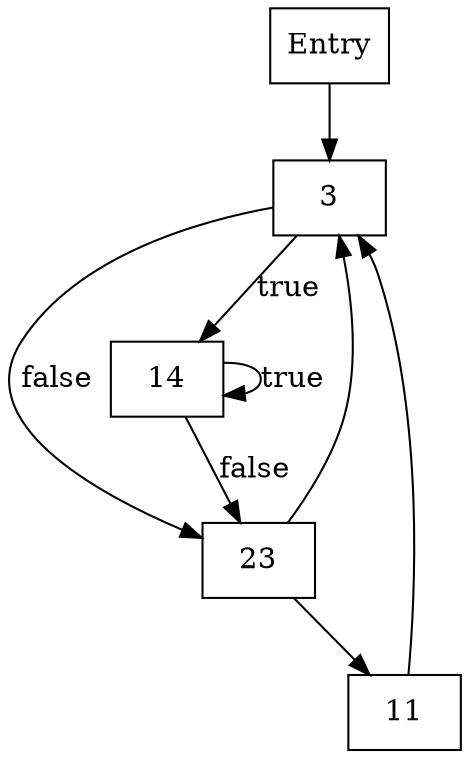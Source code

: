 digraph CFG {
    rankdir=TB;

    // Nodes (basic blocks)
    node [shape=box];
    entry [label="Entry"];
    block3 [label="3"];
    block11 [label="11"];
    block14 [label="14"];
    block23 [label="23"];

    // Edges (control flow)
    entry -> block3;
    block3 -> block14 [label="true"];
    block3 -> block23 [label="false"];
    block11 -> block3;
    block14 -> block14 [label="true"];
    block14 -> block23 [label="false"];
    block23 -> block11;
    block23 -> block3;
}